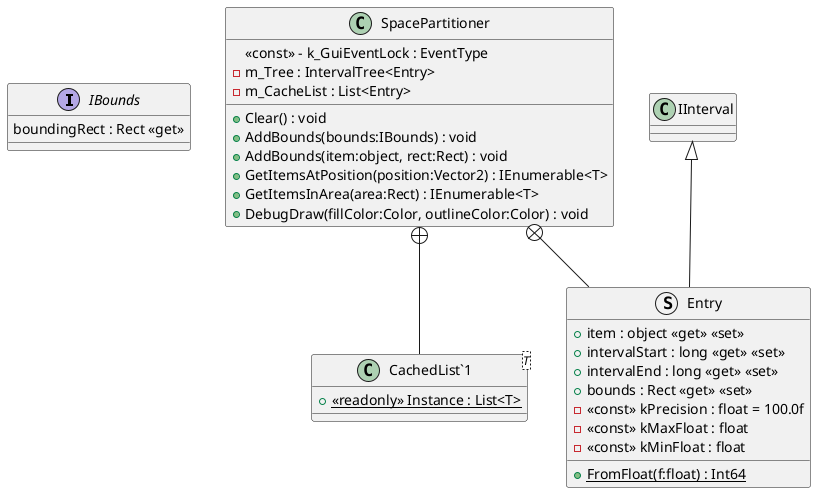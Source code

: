 @startuml
interface IBounds {
    boundingRect : Rect <<get>>
}
class SpacePartitioner {
    <<const>> - k_GuiEventLock : EventType
    - m_Tree : IntervalTree<Entry>
    - m_CacheList : List<Entry>
    + Clear() : void
    + AddBounds(bounds:IBounds) : void
    + AddBounds(item:object, rect:Rect) : void
    + GetItemsAtPosition(position:Vector2) : IEnumerable<T>
    + GetItemsInArea(area:Rect) : IEnumerable<T>
    + DebugDraw(fillColor:Color, outlineColor:Color) : void
}
class "CachedList`1"<T> {
    + {static} <<readonly>> Instance : List<T>
}
struct Entry {
    + item : object <<get>> <<set>>
    + intervalStart : long <<get>> <<set>>
    + intervalEnd : long <<get>> <<set>>
    + bounds : Rect <<get>> <<set>>
    - <<const>> kPrecision : float = 100.0f
    - <<const>> kMaxFloat : float
    - <<const>> kMinFloat : float
    {static} + FromFloat(f:float) : Int64
}
SpacePartitioner +-- "CachedList`1"
SpacePartitioner +-- Entry
IInterval <|-- Entry
@enduml

